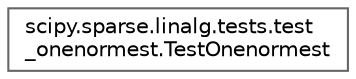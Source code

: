 digraph "Graphical Class Hierarchy"
{
 // LATEX_PDF_SIZE
  bgcolor="transparent";
  edge [fontname=Helvetica,fontsize=10,labelfontname=Helvetica,labelfontsize=10];
  node [fontname=Helvetica,fontsize=10,shape=box,height=0.2,width=0.4];
  rankdir="LR";
  Node0 [id="Node000000",label="scipy.sparse.linalg.tests.test\l_onenormest.TestOnenormest",height=0.2,width=0.4,color="grey40", fillcolor="white", style="filled",URL="$d4/da2/classscipy_1_1sparse_1_1linalg_1_1tests_1_1test__onenormest_1_1TestOnenormest.html",tooltip=" "];
}
